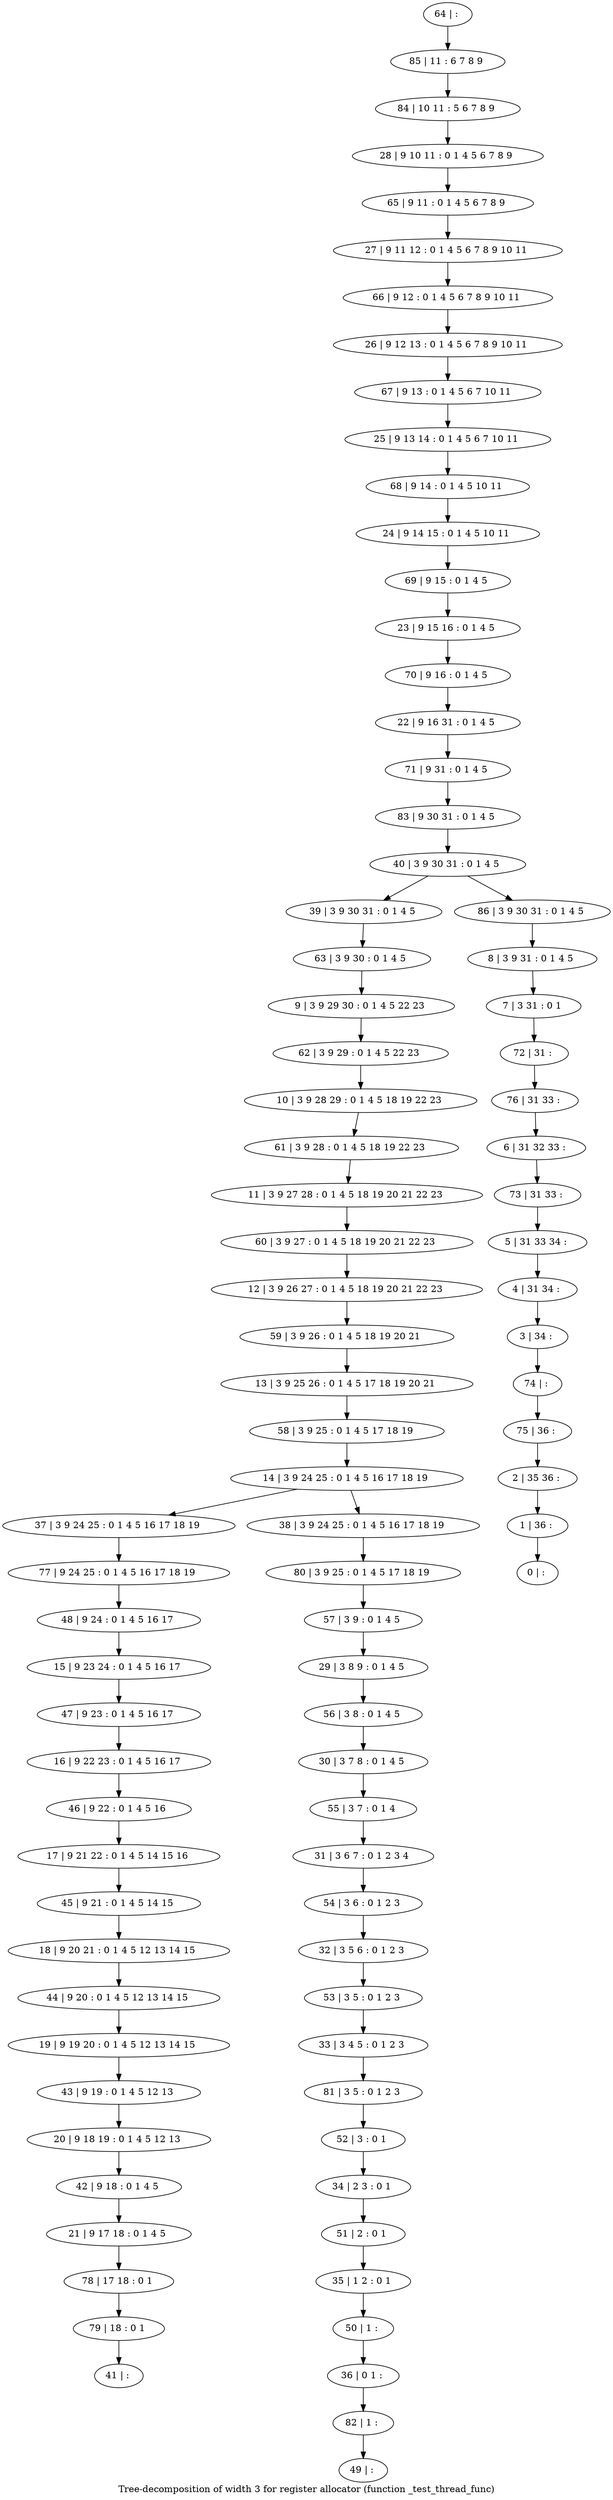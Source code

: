 digraph G {
graph [label="Tree-decomposition of width 3 for register allocator (function _test_thread_func)"]
0[label="0 | : "];
1[label="1 | 36 : "];
2[label="2 | 35 36 : "];
3[label="3 | 34 : "];
4[label="4 | 31 34 : "];
5[label="5 | 31 33 34 : "];
6[label="6 | 31 32 33 : "];
7[label="7 | 3 31 : 0 1 "];
8[label="8 | 3 9 31 : 0 1 4 5 "];
9[label="9 | 3 9 29 30 : 0 1 4 5 22 23 "];
10[label="10 | 3 9 28 29 : 0 1 4 5 18 19 22 23 "];
11[label="11 | 3 9 27 28 : 0 1 4 5 18 19 20 21 22 23 "];
12[label="12 | 3 9 26 27 : 0 1 4 5 18 19 20 21 22 23 "];
13[label="13 | 3 9 25 26 : 0 1 4 5 17 18 19 20 21 "];
14[label="14 | 3 9 24 25 : 0 1 4 5 16 17 18 19 "];
15[label="15 | 9 23 24 : 0 1 4 5 16 17 "];
16[label="16 | 9 22 23 : 0 1 4 5 16 17 "];
17[label="17 | 9 21 22 : 0 1 4 5 14 15 16 "];
18[label="18 | 9 20 21 : 0 1 4 5 12 13 14 15 "];
19[label="19 | 9 19 20 : 0 1 4 5 12 13 14 15 "];
20[label="20 | 9 18 19 : 0 1 4 5 12 13 "];
21[label="21 | 9 17 18 : 0 1 4 5 "];
22[label="22 | 9 16 31 : 0 1 4 5 "];
23[label="23 | 9 15 16 : 0 1 4 5 "];
24[label="24 | 9 14 15 : 0 1 4 5 10 11 "];
25[label="25 | 9 13 14 : 0 1 4 5 6 7 10 11 "];
26[label="26 | 9 12 13 : 0 1 4 5 6 7 8 9 10 11 "];
27[label="27 | 9 11 12 : 0 1 4 5 6 7 8 9 10 11 "];
28[label="28 | 9 10 11 : 0 1 4 5 6 7 8 9 "];
29[label="29 | 3 8 9 : 0 1 4 5 "];
30[label="30 | 3 7 8 : 0 1 4 5 "];
31[label="31 | 3 6 7 : 0 1 2 3 4 "];
32[label="32 | 3 5 6 : 0 1 2 3 "];
33[label="33 | 3 4 5 : 0 1 2 3 "];
34[label="34 | 2 3 : 0 1 "];
35[label="35 | 1 2 : 0 1 "];
36[label="36 | 0 1 : "];
37[label="37 | 3 9 24 25 : 0 1 4 5 16 17 18 19 "];
38[label="38 | 3 9 24 25 : 0 1 4 5 16 17 18 19 "];
39[label="39 | 3 9 30 31 : 0 1 4 5 "];
40[label="40 | 3 9 30 31 : 0 1 4 5 "];
41[label="41 | : "];
42[label="42 | 9 18 : 0 1 4 5 "];
43[label="43 | 9 19 : 0 1 4 5 12 13 "];
44[label="44 | 9 20 : 0 1 4 5 12 13 14 15 "];
45[label="45 | 9 21 : 0 1 4 5 14 15 "];
46[label="46 | 9 22 : 0 1 4 5 16 "];
47[label="47 | 9 23 : 0 1 4 5 16 17 "];
48[label="48 | 9 24 : 0 1 4 5 16 17 "];
49[label="49 | : "];
50[label="50 | 1 : "];
51[label="51 | 2 : 0 1 "];
52[label="52 | 3 : 0 1 "];
53[label="53 | 3 5 : 0 1 2 3 "];
54[label="54 | 3 6 : 0 1 2 3 "];
55[label="55 | 3 7 : 0 1 4 "];
56[label="56 | 3 8 : 0 1 4 5 "];
57[label="57 | 3 9 : 0 1 4 5 "];
58[label="58 | 3 9 25 : 0 1 4 5 17 18 19 "];
59[label="59 | 3 9 26 : 0 1 4 5 18 19 20 21 "];
60[label="60 | 3 9 27 : 0 1 4 5 18 19 20 21 22 23 "];
61[label="61 | 3 9 28 : 0 1 4 5 18 19 22 23 "];
62[label="62 | 3 9 29 : 0 1 4 5 22 23 "];
63[label="63 | 3 9 30 : 0 1 4 5 "];
64[label="64 | : "];
65[label="65 | 9 11 : 0 1 4 5 6 7 8 9 "];
66[label="66 | 9 12 : 0 1 4 5 6 7 8 9 10 11 "];
67[label="67 | 9 13 : 0 1 4 5 6 7 10 11 "];
68[label="68 | 9 14 : 0 1 4 5 10 11 "];
69[label="69 | 9 15 : 0 1 4 5 "];
70[label="70 | 9 16 : 0 1 4 5 "];
71[label="71 | 9 31 : 0 1 4 5 "];
72[label="72 | 31 : "];
73[label="73 | 31 33 : "];
74[label="74 | : "];
75[label="75 | 36 : "];
76[label="76 | 31 33 : "];
77[label="77 | 9 24 25 : 0 1 4 5 16 17 18 19 "];
78[label="78 | 17 18 : 0 1 "];
79[label="79 | 18 : 0 1 "];
80[label="80 | 3 9 25 : 0 1 4 5 17 18 19 "];
81[label="81 | 3 5 : 0 1 2 3 "];
82[label="82 | 1 : "];
83[label="83 | 9 30 31 : 0 1 4 5 "];
84[label="84 | 10 11 : 5 6 7 8 9 "];
85[label="85 | 11 : 6 7 8 9 "];
86[label="86 | 3 9 30 31 : 0 1 4 5 "];
14->37 ;
14->38 ;
42->21 ;
20->42 ;
43->20 ;
19->43 ;
44->19 ;
18->44 ;
45->18 ;
17->45 ;
46->17 ;
16->46 ;
47->16 ;
15->47 ;
48->15 ;
50->36 ;
35->50 ;
51->35 ;
34->51 ;
52->34 ;
53->33 ;
32->53 ;
54->32 ;
31->54 ;
55->31 ;
30->55 ;
56->30 ;
29->56 ;
57->29 ;
58->14 ;
13->58 ;
59->13 ;
12->59 ;
60->12 ;
11->60 ;
61->11 ;
10->61 ;
62->10 ;
9->62 ;
63->9 ;
39->63 ;
77->48 ;
37->77 ;
21->78 ;
79->41 ;
78->79 ;
80->57 ;
38->80 ;
81->52 ;
33->81 ;
82->49 ;
36->82 ;
64->85 ;
85->84 ;
84->28 ;
28->65 ;
65->27 ;
27->66 ;
66->26 ;
26->67 ;
67->25 ;
25->68 ;
68->24 ;
24->69 ;
69->23 ;
23->70 ;
70->22 ;
22->71 ;
71->83 ;
83->40 ;
8->7 ;
7->72 ;
72->76 ;
76->6 ;
6->73 ;
73->5 ;
5->4 ;
4->3 ;
3->74 ;
74->75 ;
75->2 ;
2->1 ;
1->0 ;
86->8 ;
40->39 ;
40->86 ;
}
